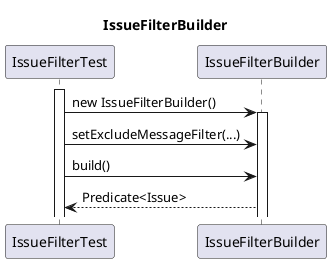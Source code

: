 @startuml

title IssueFilterBuilder

activate IssueFilterTest
IssueFilterTest -> IssueFilterBuilder: new IssueFilterBuilder()

activate IssueFilterBuilder
IssueFilterTest -> IssueFilterBuilder: setExcludeMessageFilter(...)
IssueFilterTest -> IssueFilterBuilder: build()
IssueFilterBuilder --> IssueFilterTest : Predicate<Issue>

@enduml